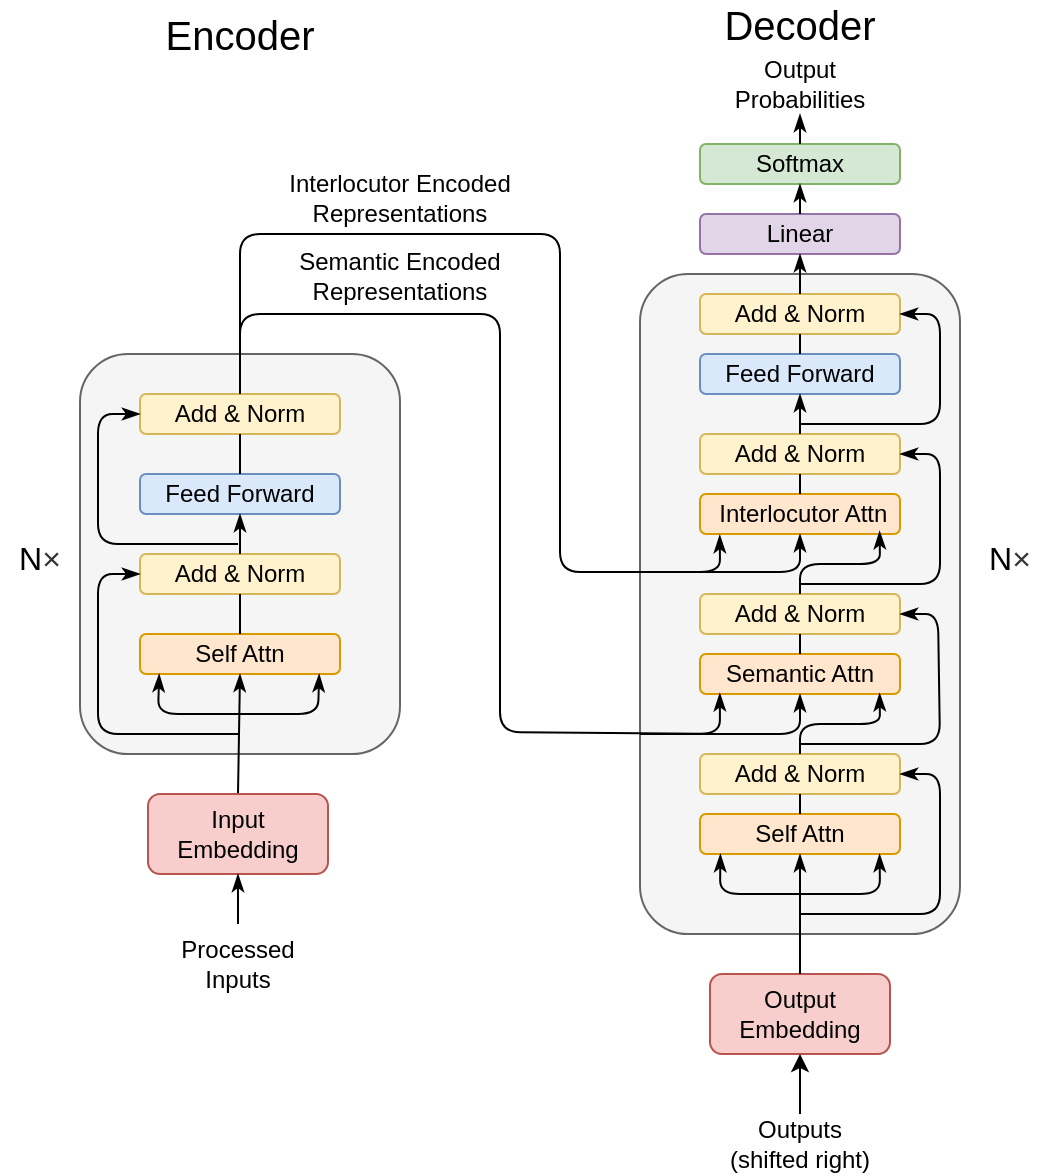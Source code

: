 <mxfile version="14.7.2" type="github">
  <diagram id="RaiZR4qj4PGcMzysrdy3" name="Page-1">
    <mxGraphModel dx="940" dy="689" grid="1" gridSize="1" guides="1" tooltips="1" connect="1" arrows="1" fold="1" page="1" pageScale="1" pageWidth="827" pageHeight="1169" math="0" shadow="0">
      <root>
        <mxCell id="0" />
        <mxCell id="1" parent="0" />
        <mxCell id="KWBslAcIxPre1BuBQln5-1" value="" style="rounded=1;whiteSpace=wrap;html=1;fillColor=#f5f5f5;strokeColor=#666666;fontColor=#333333;" vertex="1" parent="1">
          <mxGeometry x="80" y="250" width="160" height="200" as="geometry" />
        </mxCell>
        <mxCell id="KWBslAcIxPre1BuBQln5-2" value="Self Attn" style="rounded=1;whiteSpace=wrap;html=1;fillColor=#ffe6cc;strokeColor=#d79b00;" vertex="1" parent="1">
          <mxGeometry x="110" y="390" width="100" height="20" as="geometry" />
        </mxCell>
        <mxCell id="KWBslAcIxPre1BuBQln5-8" value="Feed Forward" style="rounded=1;whiteSpace=wrap;html=1;fillColor=#dae8fc;strokeColor=#6c8ebf;" vertex="1" parent="1">
          <mxGeometry x="110" y="310" width="100" height="20" as="geometry" />
        </mxCell>
        <mxCell id="KWBslAcIxPre1BuBQln5-9" value="Add &amp;amp; Norm" style="rounded=1;whiteSpace=wrap;html=1;fillColor=#fff2cc;strokeColor=#d6b656;" vertex="1" parent="1">
          <mxGeometry x="110" y="270" width="100" height="20" as="geometry" />
        </mxCell>
        <mxCell id="KWBslAcIxPre1BuBQln5-12" value="" style="endArrow=none;html=1;exitX=0.5;exitY=0;exitDx=0;exitDy=0;entryX=0.5;entryY=1;entryDx=0;entryDy=0;" edge="1" parent="1" source="KWBslAcIxPre1BuBQln5-8" target="KWBslAcIxPre1BuBQln5-9">
          <mxGeometry width="50" height="50" relative="1" as="geometry">
            <mxPoint x="309" y="320" as="sourcePoint" />
            <mxPoint x="359" y="270" as="targetPoint" />
          </mxGeometry>
        </mxCell>
        <mxCell id="KWBslAcIxPre1BuBQln5-19" value="" style="endArrow=classicThin;html=1;strokeWidth=1;entryX=0.5;entryY=1;entryDx=0;entryDy=0;endFill=1;exitX=0.5;exitY=0;exitDx=0;exitDy=0;" edge="1" parent="1" source="KWBslAcIxPre1BuBQln5-38" target="KWBslAcIxPre1BuBQln5-2">
          <mxGeometry width="50" height="50" relative="1" as="geometry">
            <mxPoint x="159" y="460" as="sourcePoint" />
            <mxPoint x="361" y="294" as="targetPoint" />
          </mxGeometry>
        </mxCell>
        <mxCell id="KWBslAcIxPre1BuBQln5-38" value="Input Embedding" style="rounded=1;whiteSpace=wrap;html=1;fillColor=#f8cecc;strokeColor=#b85450;" vertex="1" parent="1">
          <mxGeometry x="114" y="470" width="90" height="40" as="geometry" />
        </mxCell>
        <mxCell id="KWBslAcIxPre1BuBQln5-41" value="" style="endArrow=classicThin;html=1;strokeWidth=1;entryX=0.5;entryY=1;entryDx=0;entryDy=0;endFill=1;" edge="1" parent="1" target="KWBslAcIxPre1BuBQln5-38">
          <mxGeometry width="50" height="50" relative="1" as="geometry">
            <mxPoint x="159" y="535" as="sourcePoint" />
            <mxPoint x="288" y="410" as="targetPoint" />
          </mxGeometry>
        </mxCell>
        <mxCell id="KWBslAcIxPre1BuBQln5-42" value="Processed Inputs" style="text;html=1;strokeColor=none;fillColor=none;align=center;verticalAlign=middle;whiteSpace=wrap;rounded=0;" vertex="1" parent="1">
          <mxGeometry x="119" y="540" width="80" height="30" as="geometry" />
        </mxCell>
        <mxCell id="KWBslAcIxPre1BuBQln5-43" value="Encoder" style="text;html=1;strokeColor=none;fillColor=none;align=center;verticalAlign=middle;whiteSpace=wrap;rounded=0;fontSize=20;" vertex="1" parent="1">
          <mxGeometry x="135" y="80" width="50" height="20" as="geometry" />
        </mxCell>
        <mxCell id="KWBslAcIxPre1BuBQln5-49" value="Add &amp;amp; Norm" style="rounded=1;whiteSpace=wrap;html=1;fillColor=#fff2cc;strokeColor=#d6b656;" vertex="1" parent="1">
          <mxGeometry x="110" y="350" width="100" height="20" as="geometry" />
        </mxCell>
        <mxCell id="KWBslAcIxPre1BuBQln5-67" value="" style="endArrow=classicThin;html=1;fontSize=12;strokeWidth=1;entryX=0.096;entryY=1;entryDx=0;entryDy=0;entryPerimeter=0;endFill=1;" edge="1" parent="1" target="KWBslAcIxPre1BuBQln5-2">
          <mxGeometry width="50" height="50" relative="1" as="geometry">
            <mxPoint x="159" y="430" as="sourcePoint" />
            <mxPoint x="331" y="394" as="targetPoint" />
            <Array as="points">
              <mxPoint x="119" y="430" />
            </Array>
          </mxGeometry>
        </mxCell>
        <mxCell id="KWBslAcIxPre1BuBQln5-68" value="" style="endArrow=classicThin;html=1;fontSize=12;strokeWidth=1;entryX=0.896;entryY=1;entryDx=0;entryDy=0;entryPerimeter=0;endFill=1;" edge="1" parent="1" target="KWBslAcIxPre1BuBQln5-2">
          <mxGeometry width="50" height="50" relative="1" as="geometry">
            <mxPoint x="159" y="430" as="sourcePoint" />
            <mxPoint x="331" y="394" as="targetPoint" />
            <Array as="points">
              <mxPoint x="199" y="430" />
            </Array>
          </mxGeometry>
        </mxCell>
        <mxCell id="KWBslAcIxPre1BuBQln5-69" value="" style="endArrow=classicThin;html=1;fontSize=12;strokeWidth=1;entryX=0;entryY=0.5;entryDx=0;entryDy=0;endFill=1;" edge="1" parent="1" target="KWBslAcIxPre1BuBQln5-49">
          <mxGeometry width="50" height="50" relative="1" as="geometry">
            <mxPoint x="159" y="440" as="sourcePoint" />
            <mxPoint x="331" y="394" as="targetPoint" />
            <Array as="points">
              <mxPoint x="89" y="440" />
              <mxPoint x="89" y="360" />
            </Array>
          </mxGeometry>
        </mxCell>
        <mxCell id="KWBslAcIxPre1BuBQln5-70" value="" style="endArrow=classicThin;html=1;fontSize=12;strokeWidth=1;entryX=0;entryY=0.5;entryDx=0;entryDy=0;endFill=1;" edge="1" parent="1" target="KWBslAcIxPre1BuBQln5-9">
          <mxGeometry width="50" height="50" relative="1" as="geometry">
            <mxPoint x="159" y="345" as="sourcePoint" />
            <mxPoint x="331" y="394" as="targetPoint" />
            <Array as="points">
              <mxPoint x="89" y="345" />
              <mxPoint x="89" y="280" />
            </Array>
          </mxGeometry>
        </mxCell>
        <mxCell id="KWBslAcIxPre1BuBQln5-71" value="" style="rounded=1;whiteSpace=wrap;html=1;fillColor=#f5f5f5;strokeColor=#666666;fontColor=#333333;" vertex="1" parent="1">
          <mxGeometry x="360" y="210" width="160" height="330" as="geometry" />
        </mxCell>
        <mxCell id="KWBslAcIxPre1BuBQln5-73" value="Self Attn" style="rounded=1;whiteSpace=wrap;html=1;fillColor=#ffe6cc;strokeColor=#d79b00;" vertex="1" parent="1">
          <mxGeometry x="390" y="480" width="100" height="20" as="geometry" />
        </mxCell>
        <mxCell id="KWBslAcIxPre1BuBQln5-75" value="Add &amp;amp; Norm" style="rounded=1;whiteSpace=wrap;html=1;fillColor=#fff2cc;strokeColor=#d6b656;" vertex="1" parent="1">
          <mxGeometry x="390" y="450" width="100" height="20" as="geometry" />
        </mxCell>
        <mxCell id="KWBslAcIxPre1BuBQln5-76" value="Semantic Attn" style="rounded=1;whiteSpace=wrap;html=1;fillColor=#ffe6cc;strokeColor=#d79b00;" vertex="1" parent="1">
          <mxGeometry x="390" y="400" width="100" height="20" as="geometry" />
        </mxCell>
        <mxCell id="KWBslAcIxPre1BuBQln5-77" value="Add &amp;amp; Norm" style="rounded=1;whiteSpace=wrap;html=1;fillColor=#fff2cc;strokeColor=#d6b656;" vertex="1" parent="1">
          <mxGeometry x="390" y="370" width="100" height="20" as="geometry" />
        </mxCell>
        <mxCell id="KWBslAcIxPre1BuBQln5-78" value="&amp;nbsp;Interlocutor Attn" style="rounded=1;whiteSpace=wrap;html=1;fillColor=#ffe6cc;strokeColor=#d79b00;" vertex="1" parent="1">
          <mxGeometry x="390" y="320" width="100" height="20" as="geometry" />
        </mxCell>
        <mxCell id="KWBslAcIxPre1BuBQln5-79" value="Add &amp;amp; Norm" style="rounded=1;whiteSpace=wrap;html=1;fillColor=#fff2cc;strokeColor=#d6b656;" vertex="1" parent="1">
          <mxGeometry x="390" y="290" width="100" height="20" as="geometry" />
        </mxCell>
        <mxCell id="KWBslAcIxPre1BuBQln5-80" value="Feed Forward" style="rounded=1;whiteSpace=wrap;html=1;fillColor=#dae8fc;strokeColor=#6c8ebf;" vertex="1" parent="1">
          <mxGeometry x="390" y="250" width="100" height="20" as="geometry" />
        </mxCell>
        <mxCell id="KWBslAcIxPre1BuBQln5-81" value="Add &amp;amp; Norm" style="rounded=1;whiteSpace=wrap;html=1;fillColor=#fff2cc;strokeColor=#d6b656;" vertex="1" parent="1">
          <mxGeometry x="390" y="220" width="100" height="20" as="geometry" />
        </mxCell>
        <mxCell id="KWBslAcIxPre1BuBQln5-82" value="" style="endArrow=none;html=1;fontSize=12;strokeWidth=1;exitX=0.5;exitY=0;exitDx=0;exitDy=0;entryX=0.5;entryY=1;entryDx=0;entryDy=0;" edge="1" parent="1" source="KWBslAcIxPre1BuBQln5-73" target="KWBslAcIxPre1BuBQln5-75">
          <mxGeometry width="50" height="50" relative="1" as="geometry">
            <mxPoint x="343" y="402" as="sourcePoint" />
            <mxPoint x="393" y="352" as="targetPoint" />
          </mxGeometry>
        </mxCell>
        <mxCell id="KWBslAcIxPre1BuBQln5-83" value="" style="endArrow=none;html=1;fontSize=12;strokeWidth=1;exitX=0.5;exitY=0;exitDx=0;exitDy=0;entryX=0.5;entryY=1;entryDx=0;entryDy=0;" edge="1" parent="1" source="KWBslAcIxPre1BuBQln5-76" target="KWBslAcIxPre1BuBQln5-77">
          <mxGeometry width="50" height="50" relative="1" as="geometry">
            <mxPoint x="343" y="402" as="sourcePoint" />
            <mxPoint x="393" y="352" as="targetPoint" />
          </mxGeometry>
        </mxCell>
        <mxCell id="KWBslAcIxPre1BuBQln5-84" value="" style="endArrow=none;html=1;fontSize=12;strokeWidth=1;exitX=0.5;exitY=0;exitDx=0;exitDy=0;entryX=0.5;entryY=1;entryDx=0;entryDy=0;" edge="1" parent="1" source="KWBslAcIxPre1BuBQln5-78" target="KWBslAcIxPre1BuBQln5-79">
          <mxGeometry width="50" height="50" relative="1" as="geometry">
            <mxPoint x="343" y="402" as="sourcePoint" />
            <mxPoint x="393" y="352" as="targetPoint" />
          </mxGeometry>
        </mxCell>
        <mxCell id="KWBslAcIxPre1BuBQln5-85" value="" style="endArrow=none;html=1;fontSize=12;strokeWidth=1;exitX=0.5;exitY=0;exitDx=0;exitDy=0;entryX=0.5;entryY=1;entryDx=0;entryDy=0;" edge="1" parent="1" source="KWBslAcIxPre1BuBQln5-80" target="KWBslAcIxPre1BuBQln5-81">
          <mxGeometry width="50" height="50" relative="1" as="geometry">
            <mxPoint x="343" y="402" as="sourcePoint" />
            <mxPoint x="393" y="352" as="targetPoint" />
          </mxGeometry>
        </mxCell>
        <mxCell id="KWBslAcIxPre1BuBQln5-87" value="" style="endArrow=classicThin;html=1;fontSize=12;strokeWidth=1;exitX=0.5;exitY=0;exitDx=0;exitDy=0;entryX=0.898;entryY=0.93;entryDx=0;entryDy=0;endFill=1;entryPerimeter=0;" edge="1" parent="1" source="KWBslAcIxPre1BuBQln5-77" target="KWBslAcIxPre1BuBQln5-78">
          <mxGeometry width="50" height="50" relative="1" as="geometry">
            <mxPoint x="343" y="402" as="sourcePoint" />
            <mxPoint x="393" y="352" as="targetPoint" />
            <Array as="points">
              <mxPoint x="440" y="355" />
              <mxPoint x="480" y="355" />
            </Array>
          </mxGeometry>
        </mxCell>
        <mxCell id="KWBslAcIxPre1BuBQln5-88" value="" style="endArrow=classicThin;html=1;fontSize=12;strokeWidth=1;exitX=0.5;exitY=0;exitDx=0;exitDy=0;entryX=0.5;entryY=1;entryDx=0;entryDy=0;endFill=1;" edge="1" parent="1" source="KWBslAcIxPre1BuBQln5-79" target="KWBslAcIxPre1BuBQln5-80">
          <mxGeometry width="50" height="50" relative="1" as="geometry">
            <mxPoint x="343" y="402" as="sourcePoint" />
            <mxPoint x="393" y="352" as="targetPoint" />
          </mxGeometry>
        </mxCell>
        <mxCell id="KWBslAcIxPre1BuBQln5-89" value="Output Embedding" style="rounded=1;whiteSpace=wrap;html=1;fillColor=#f8cecc;strokeColor=#b85450;" vertex="1" parent="1">
          <mxGeometry x="395" y="560" width="90" height="40" as="geometry" />
        </mxCell>
        <mxCell id="KWBslAcIxPre1BuBQln5-92" value="Outputs (shifted right)" style="text;html=1;strokeColor=none;fillColor=none;align=center;verticalAlign=middle;whiteSpace=wrap;rounded=0;" vertex="1" parent="1">
          <mxGeometry x="400" y="630" width="80" height="30" as="geometry" />
        </mxCell>
        <mxCell id="KWBslAcIxPre1BuBQln5-93" value="" style="endArrow=classic;html=1;fontSize=12;strokeWidth=1;exitX=0.5;exitY=0;exitDx=0;exitDy=0;entryX=0.5;entryY=1;entryDx=0;entryDy=0;" edge="1" parent="1" source="KWBslAcIxPre1BuBQln5-92" target="KWBslAcIxPre1BuBQln5-89">
          <mxGeometry width="50" height="50" relative="1" as="geometry">
            <mxPoint x="343" y="534" as="sourcePoint" />
            <mxPoint x="393" y="484" as="targetPoint" />
          </mxGeometry>
        </mxCell>
        <mxCell id="KWBslAcIxPre1BuBQln5-94" value="" style="endArrow=classicThin;html=1;fontSize=12;strokeWidth=1;exitX=0.5;exitY=0;exitDx=0;exitDy=0;entryX=0.5;entryY=1;entryDx=0;entryDy=0;endFill=1;" edge="1" parent="1" source="KWBslAcIxPre1BuBQln5-89" target="KWBslAcIxPre1BuBQln5-73">
          <mxGeometry width="50" height="50" relative="1" as="geometry">
            <mxPoint x="343" y="534" as="sourcePoint" />
            <mxPoint x="393" y="484" as="targetPoint" />
          </mxGeometry>
        </mxCell>
        <mxCell id="KWBslAcIxPre1BuBQln5-97" value="" style="endArrow=classicThin;html=1;fontSize=12;strokeWidth=1;entryX=0.102;entryY=1;entryDx=0;entryDy=0;entryPerimeter=0;endFill=1;" edge="1" parent="1" target="KWBslAcIxPre1BuBQln5-73">
          <mxGeometry width="50" height="50" relative="1" as="geometry">
            <mxPoint x="440" y="520" as="sourcePoint" />
            <mxPoint x="393" y="530" as="targetPoint" />
            <Array as="points">
              <mxPoint x="400" y="520" />
            </Array>
          </mxGeometry>
        </mxCell>
        <mxCell id="KWBslAcIxPre1BuBQln5-99" value="" style="endArrow=classicThin;html=1;fontSize=12;strokeWidth=1;entryX=0.898;entryY=1;entryDx=0;entryDy=0;entryPerimeter=0;endFill=1;" edge="1" parent="1" target="KWBslAcIxPre1BuBQln5-73">
          <mxGeometry width="50" height="50" relative="1" as="geometry">
            <mxPoint x="440" y="520" as="sourcePoint" />
            <mxPoint x="363" y="426" as="targetPoint" />
            <Array as="points">
              <mxPoint x="480" y="520" />
            </Array>
          </mxGeometry>
        </mxCell>
        <mxCell id="KWBslAcIxPre1BuBQln5-100" value="" style="endArrow=classicThin;html=1;fontSize=12;strokeWidth=1;entryX=1;entryY=0.5;entryDx=0;entryDy=0;endFill=1;" edge="1" parent="1" target="KWBslAcIxPre1BuBQln5-75">
          <mxGeometry width="50" height="50" relative="1" as="geometry">
            <mxPoint x="440" y="530" as="sourcePoint" />
            <mxPoint x="363" y="416" as="targetPoint" />
            <Array as="points">
              <mxPoint x="510" y="530" />
              <mxPoint x="510" y="460" />
            </Array>
          </mxGeometry>
        </mxCell>
        <mxCell id="KWBslAcIxPre1BuBQln5-103" value="" style="endArrow=classicThin;html=1;fontSize=12;strokeWidth=1;exitX=0.5;exitY=0;exitDx=0;exitDy=0;entryX=0.898;entryY=0.98;entryDx=0;entryDy=0;entryPerimeter=0;endFill=1;" edge="1" parent="1" source="KWBslAcIxPre1BuBQln5-75" target="KWBslAcIxPre1BuBQln5-76">
          <mxGeometry width="50" height="50" relative="1" as="geometry">
            <mxPoint x="313" y="466" as="sourcePoint" />
            <mxPoint x="363" y="416" as="targetPoint" />
            <Array as="points">
              <mxPoint x="440" y="435" />
              <mxPoint x="480" y="435" />
            </Array>
          </mxGeometry>
        </mxCell>
        <mxCell id="KWBslAcIxPre1BuBQln5-105" value="" style="endArrow=classicThin;html=1;fontSize=12;strokeWidth=1;entryX=1;entryY=0.5;entryDx=0;entryDy=0;endFill=1;" edge="1" parent="1" target="KWBslAcIxPre1BuBQln5-77">
          <mxGeometry width="50" height="50" relative="1" as="geometry">
            <mxPoint x="440" y="445" as="sourcePoint" />
            <mxPoint x="363" y="376" as="targetPoint" />
            <Array as="points">
              <mxPoint x="510" y="445" />
              <mxPoint x="509" y="380" />
            </Array>
          </mxGeometry>
        </mxCell>
        <mxCell id="KWBslAcIxPre1BuBQln5-107" value="" style="endArrow=classicThin;html=1;fontSize=12;strokeWidth=1;entryX=1;entryY=0.5;entryDx=0;entryDy=0;endFill=1;" edge="1" parent="1" target="KWBslAcIxPre1BuBQln5-79">
          <mxGeometry width="50" height="50" relative="1" as="geometry">
            <mxPoint x="440" y="365" as="sourcePoint" />
            <mxPoint x="327" y="377" as="targetPoint" />
            <Array as="points">
              <mxPoint x="510" y="365" />
              <mxPoint x="510" y="300" />
            </Array>
          </mxGeometry>
        </mxCell>
        <mxCell id="KWBslAcIxPre1BuBQln5-108" value="" style="endArrow=classicThin;html=1;fontSize=12;strokeWidth=1;entryX=1;entryY=0.5;entryDx=0;entryDy=0;endFill=1;" edge="1" parent="1" target="KWBslAcIxPre1BuBQln5-81">
          <mxGeometry width="50" height="50" relative="1" as="geometry">
            <mxPoint x="440" y="285" as="sourcePoint" />
            <mxPoint x="327" y="381" as="targetPoint" />
            <Array as="points">
              <mxPoint x="510" y="285" />
              <mxPoint x="510" y="230" />
            </Array>
          </mxGeometry>
        </mxCell>
        <mxCell id="KWBslAcIxPre1BuBQln5-109" value="Linear" style="rounded=1;whiteSpace=wrap;html=1;fillColor=#e1d5e7;strokeColor=#9673a6;" vertex="1" parent="1">
          <mxGeometry x="390" y="180" width="100" height="20" as="geometry" />
        </mxCell>
        <mxCell id="KWBslAcIxPre1BuBQln5-110" value="" style="endArrow=classicThin;html=1;fontSize=12;strokeWidth=1;exitX=0.5;exitY=0;exitDx=0;exitDy=0;entryX=0.5;entryY=1;entryDx=0;entryDy=0;endFill=1;" edge="1" parent="1" source="KWBslAcIxPre1BuBQln5-81" target="KWBslAcIxPre1BuBQln5-109">
          <mxGeometry width="50" height="50" relative="1" as="geometry">
            <mxPoint x="196" y="435" as="sourcePoint" />
            <mxPoint x="246" y="385" as="targetPoint" />
          </mxGeometry>
        </mxCell>
        <mxCell id="KWBslAcIxPre1BuBQln5-111" value="Softmax" style="rounded=1;whiteSpace=wrap;html=1;fillColor=#d5e8d4;strokeColor=#82b366;" vertex="1" parent="1">
          <mxGeometry x="390" y="145" width="100" height="20" as="geometry" />
        </mxCell>
        <mxCell id="KWBslAcIxPre1BuBQln5-112" value="" style="endArrow=classicThin;html=1;fontSize=12;strokeWidth=1;exitX=0.5;exitY=0;exitDx=0;exitDy=0;entryX=0.5;entryY=1;entryDx=0;entryDy=0;endFill=1;" edge="1" parent="1" source="KWBslAcIxPre1BuBQln5-109" target="KWBslAcIxPre1BuBQln5-111">
          <mxGeometry width="50" height="50" relative="1" as="geometry">
            <mxPoint x="196" y="412" as="sourcePoint" />
            <mxPoint x="246" y="362" as="targetPoint" />
          </mxGeometry>
        </mxCell>
        <mxCell id="KWBslAcIxPre1BuBQln5-115" value="Output Probabilities" style="text;html=1;strokeColor=none;fillColor=none;align=center;verticalAlign=middle;whiteSpace=wrap;rounded=0;fontSize=12;" vertex="1" parent="1">
          <mxGeometry x="400" y="100" width="80" height="30" as="geometry" />
        </mxCell>
        <mxCell id="KWBslAcIxPre1BuBQln5-118" value="" style="endArrow=classicThin;html=1;fontSize=12;strokeWidth=1;exitX=0.5;exitY=0;exitDx=0;exitDy=0;entryX=0.5;entryY=1;entryDx=0;entryDy=0;endFill=1;" edge="1" parent="1" source="KWBslAcIxPre1BuBQln5-111" target="KWBslAcIxPre1BuBQln5-115">
          <mxGeometry width="50" height="50" relative="1" as="geometry">
            <mxPoint x="260" y="319" as="sourcePoint" />
            <mxPoint x="310" y="269" as="targetPoint" />
          </mxGeometry>
        </mxCell>
        <mxCell id="KWBslAcIxPre1BuBQln5-120" value="" style="endArrow=classicThin;html=1;fontSize=12;strokeWidth=1;exitX=0.5;exitY=0;exitDx=0;exitDy=0;entryX=0.5;entryY=1;entryDx=0;entryDy=0;endFill=1;" edge="1" parent="1" source="KWBslAcIxPre1BuBQln5-49" target="KWBslAcIxPre1BuBQln5-8">
          <mxGeometry width="50" height="50" relative="1" as="geometry">
            <mxPoint x="294" y="526" as="sourcePoint" />
            <mxPoint x="344" y="476" as="targetPoint" />
          </mxGeometry>
        </mxCell>
        <mxCell id="KWBslAcIxPre1BuBQln5-122" value="" style="endArrow=classicThin;html=1;fontSize=12;strokeWidth=1;exitX=0.5;exitY=0;exitDx=0;exitDy=0;entryX=0.099;entryY=0.979;entryDx=0;entryDy=0;entryPerimeter=0;endFill=1;" edge="1" parent="1" source="KWBslAcIxPre1BuBQln5-9" target="KWBslAcIxPre1BuBQln5-76">
          <mxGeometry width="50" height="50" relative="1" as="geometry">
            <mxPoint x="139" y="390" as="sourcePoint" />
            <mxPoint x="399" y="445" as="targetPoint" />
            <Array as="points">
              <mxPoint x="160" y="230" />
              <mxPoint x="290" y="230" />
              <mxPoint x="290" y="439" />
              <mxPoint x="400" y="440" />
            </Array>
          </mxGeometry>
        </mxCell>
        <mxCell id="KWBslAcIxPre1BuBQln5-123" value="" style="endArrow=none;html=1;fontSize=12;strokeWidth=1;exitX=0.5;exitY=0;exitDx=0;exitDy=0;entryX=0.5;entryY=1;entryDx=0;entryDy=0;" edge="1" parent="1" source="KWBslAcIxPre1BuBQln5-2" target="KWBslAcIxPre1BuBQln5-49">
          <mxGeometry width="50" height="50" relative="1" as="geometry">
            <mxPoint x="271" y="431" as="sourcePoint" />
            <mxPoint x="321" y="381" as="targetPoint" />
          </mxGeometry>
        </mxCell>
        <mxCell id="KWBslAcIxPre1BuBQln5-125" value="" style="endArrow=classicThin;html=1;fontSize=12;strokeWidth=1;entryX=0.5;entryY=1;entryDx=0;entryDy=0;endFill=1;" edge="1" parent="1" target="KWBslAcIxPre1BuBQln5-76">
          <mxGeometry width="50" height="50" relative="1" as="geometry">
            <mxPoint x="360" y="440" as="sourcePoint" />
            <mxPoint x="347" y="363" as="targetPoint" />
            <Array as="points">
              <mxPoint x="440" y="440" />
            </Array>
          </mxGeometry>
        </mxCell>
        <mxCell id="KWBslAcIxPre1BuBQln5-126" value="Semantic Encoded&lt;br&gt;Representations" style="text;html=1;strokeColor=none;fillColor=none;align=center;verticalAlign=middle;whiteSpace=wrap;rounded=0;fontSize=12;" vertex="1" parent="1">
          <mxGeometry x="160" y="196" width="160" height="30" as="geometry" />
        </mxCell>
        <mxCell id="KWBslAcIxPre1BuBQln5-127" value="" style="endArrow=classicThin;html=1;fontSize=12;strokeWidth=1;exitX=0.5;exitY=0;exitDx=0;exitDy=0;entryX=0.099;entryY=1.026;entryDx=0;entryDy=0;entryPerimeter=0;endFill=1;" edge="1" parent="1" source="KWBslAcIxPre1BuBQln5-9" target="KWBslAcIxPre1BuBQln5-78">
          <mxGeometry width="50" height="50" relative="1" as="geometry">
            <mxPoint x="297" y="330" as="sourcePoint" />
            <mxPoint x="400" y="359" as="targetPoint" />
            <Array as="points">
              <mxPoint x="160" y="190" />
              <mxPoint x="320" y="190" />
              <mxPoint x="320" y="359" />
              <mxPoint x="400" y="359" />
            </Array>
          </mxGeometry>
        </mxCell>
        <mxCell id="KWBslAcIxPre1BuBQln5-128" value="" style="endArrow=classicThin;html=1;fontSize=12;strokeWidth=1;entryX=0.5;entryY=1;entryDx=0;entryDy=0;endFill=1;" edge="1" parent="1" target="KWBslAcIxPre1BuBQln5-78">
          <mxGeometry width="50" height="50" relative="1" as="geometry">
            <mxPoint x="370" y="359" as="sourcePoint" />
            <mxPoint x="347" y="280" as="targetPoint" />
            <Array as="points">
              <mxPoint x="440" y="359" />
            </Array>
          </mxGeometry>
        </mxCell>
        <mxCell id="KWBslAcIxPre1BuBQln5-129" value="Interlocutor Encoded Representations" style="text;html=1;strokeColor=none;fillColor=none;align=center;verticalAlign=middle;whiteSpace=wrap;rounded=0;fontSize=12;" vertex="1" parent="1">
          <mxGeometry x="160" y="157" width="160" height="30" as="geometry" />
        </mxCell>
        <mxCell id="KWBslAcIxPre1BuBQln5-130" value="Decoder" style="text;html=1;strokeColor=none;fillColor=none;align=center;verticalAlign=middle;whiteSpace=wrap;rounded=0;fontSize=20;" vertex="1" parent="1">
          <mxGeometry x="415" y="75" width="50" height="20" as="geometry" />
        </mxCell>
        <mxCell id="KWBslAcIxPre1BuBQln5-131" value="&lt;font style=&quot;font-size: 16px&quot;&gt;N&lt;span style=&quot;color: rgb(53 , 53 , 53) ; font-family: &amp;#34;microsoft yahei&amp;#34; , &amp;#34;tahoma&amp;#34; , &amp;#34;arial&amp;#34; , &amp;#34;hevetica&amp;#34; , &amp;#34;\\5b8b体&amp;#34; , sans-serif ; background-color: rgb(255 , 255 , 255)&quot;&gt;×&lt;/span&gt;&lt;/font&gt;&lt;br&gt;&amp;nbsp;" style="text;html=1;strokeColor=none;fillColor=none;align=center;verticalAlign=middle;whiteSpace=wrap;rounded=0;fontSize=12;" vertex="1" parent="1">
          <mxGeometry x="40" y="349" width="40" height="20" as="geometry" />
        </mxCell>
        <mxCell id="KWBslAcIxPre1BuBQln5-133" value="&lt;font style=&quot;font-size: 16px&quot;&gt;N&lt;span style=&quot;color: rgb(53 , 53 , 53) ; font-family: &amp;#34;microsoft yahei&amp;#34; , &amp;#34;tahoma&amp;#34; , &amp;#34;arial&amp;#34; , &amp;#34;hevetica&amp;#34; , &amp;#34;\\5b8b体&amp;#34; , sans-serif ; background-color: rgb(255 , 255 , 255)&quot;&gt;×&lt;/span&gt;&lt;/font&gt;&lt;br&gt;&amp;nbsp;" style="text;html=1;strokeColor=none;fillColor=none;align=center;verticalAlign=middle;whiteSpace=wrap;rounded=0;fontSize=12;" vertex="1" parent="1">
          <mxGeometry x="525" y="349" width="40" height="20" as="geometry" />
        </mxCell>
      </root>
    </mxGraphModel>
  </diagram>
</mxfile>
